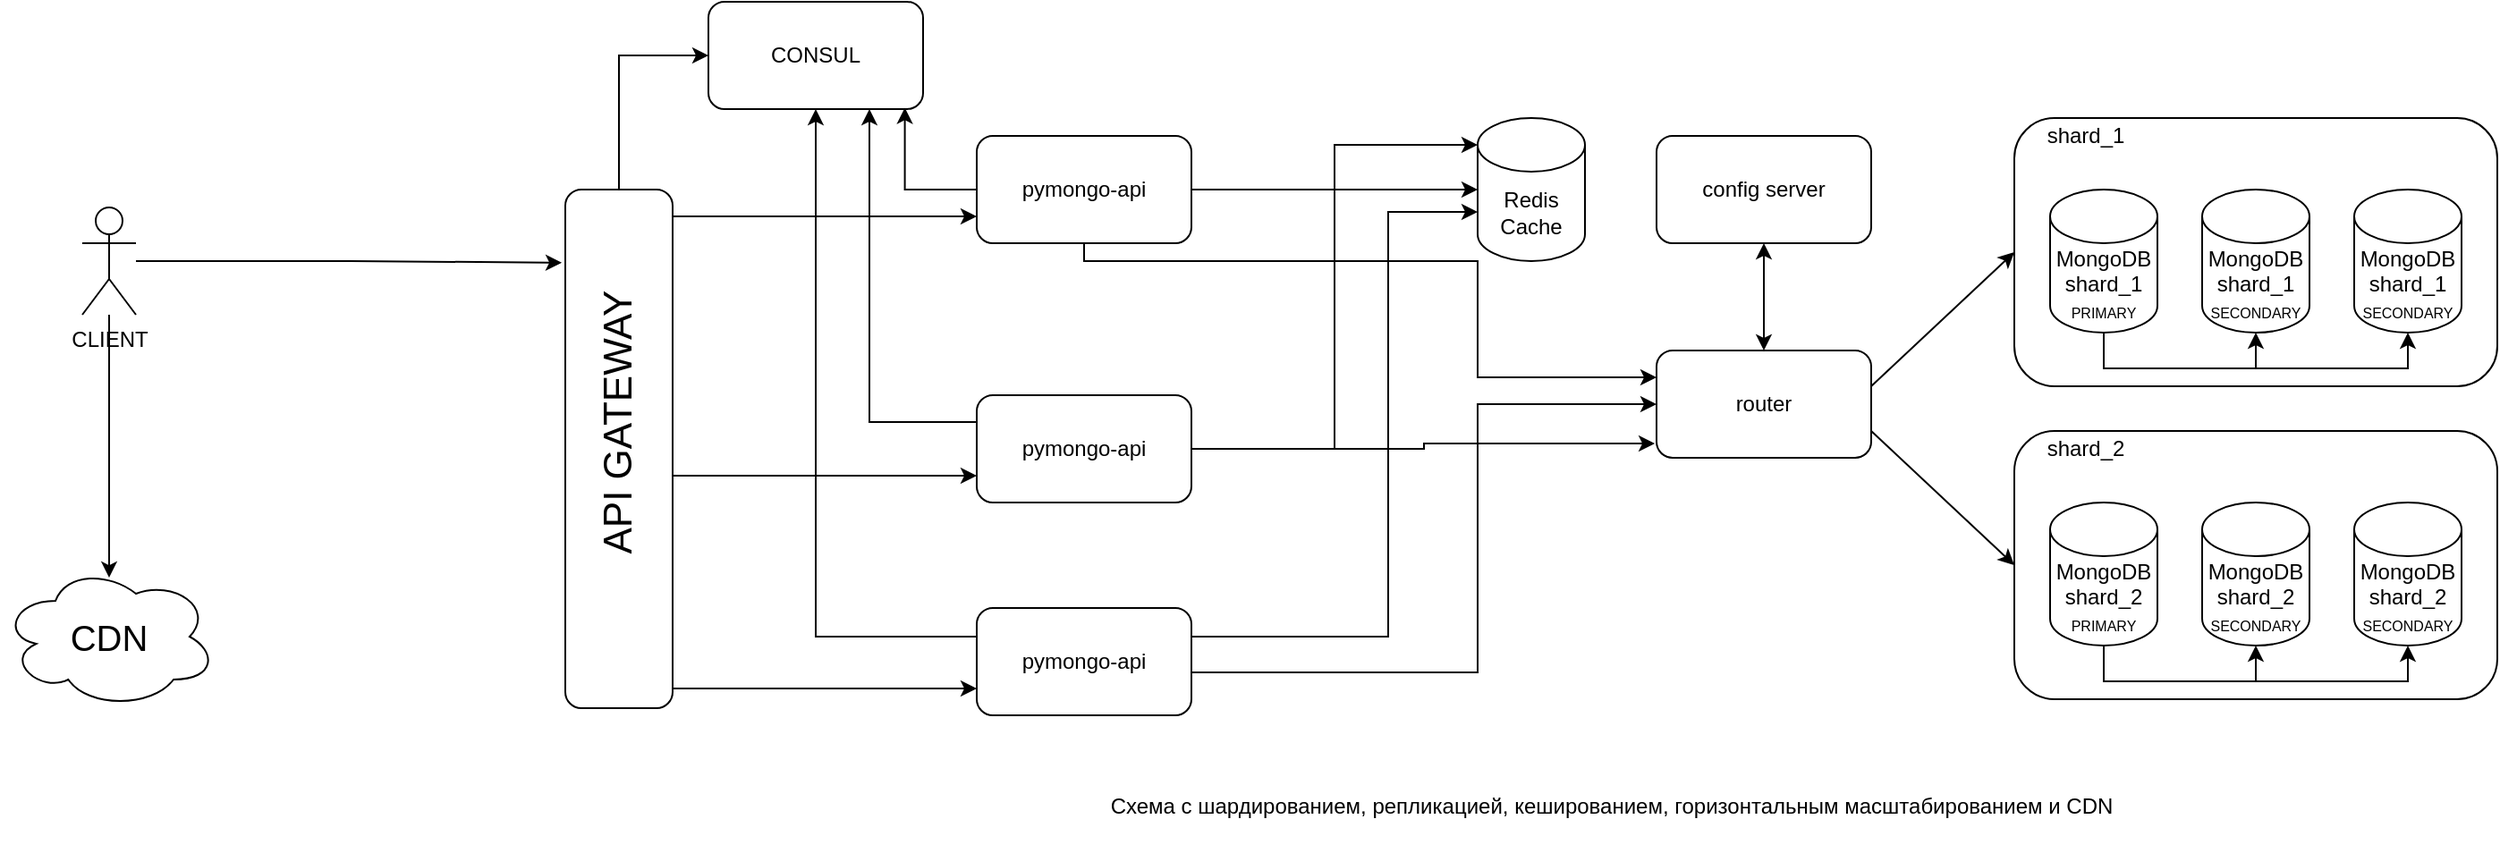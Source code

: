 <mxfile version="25.0.2">
  <diagram name="Page-1" id="-H_mtQnk-PTXWXPvYvuk">
    <mxGraphModel dx="2074" dy="1214" grid="1" gridSize="10" guides="1" tooltips="1" connect="1" arrows="1" fold="1" page="1" pageScale="1" pageWidth="1169" pageHeight="827" math="0" shadow="0">
      <root>
        <mxCell id="0" />
        <mxCell id="1" parent="0" />
        <mxCell id="AoqwYZYNCvobjgKJvIQU-14" value="" style="rounded=1;whiteSpace=wrap;html=1;align=left;" parent="1" vertex="1">
          <mxGeometry x="1160" y="115" width="270" height="150" as="geometry" />
        </mxCell>
        <mxCell id="zA23MoTUsTF4_91t8viU-2" value="MongoDB&lt;div&gt;shard_1&lt;/div&gt;&lt;div&gt;&lt;font style=&quot;font-size: 8px;&quot;&gt;PRIMARY&lt;/font&gt;&lt;/div&gt;" style="shape=cylinder3;whiteSpace=wrap;html=1;boundedLbl=1;backgroundOutline=1;size=15;" parent="1" vertex="1">
          <mxGeometry x="1180" y="155" width="60" height="80" as="geometry" />
        </mxCell>
        <mxCell id="AoqwYZYNCvobjgKJvIQU-33" style="edgeStyle=orthogonalEdgeStyle;rounded=0;orthogonalLoop=1;jettySize=auto;html=1;entryX=0;entryY=0.5;entryDx=0;entryDy=0;" parent="1" source="zA23MoTUsTF4_91t8viU-3" target="AoqwYZYNCvobjgKJvIQU-3" edge="1">
          <mxGeometry relative="1" as="geometry">
            <Array as="points">
              <mxPoint x="860" y="425" />
              <mxPoint x="860" y="275" />
            </Array>
          </mxGeometry>
        </mxCell>
        <mxCell id="msX5Z3yjqydViCx9kQ3d-14" style="edgeStyle=orthogonalEdgeStyle;rounded=0;orthogonalLoop=1;jettySize=auto;html=1;entryX=0.5;entryY=1;entryDx=0;entryDy=0;" parent="1" source="zA23MoTUsTF4_91t8viU-3" target="msX5Z3yjqydViCx9kQ3d-9" edge="1">
          <mxGeometry relative="1" as="geometry">
            <Array as="points">
              <mxPoint x="490" y="405" />
            </Array>
          </mxGeometry>
        </mxCell>
        <mxCell id="zA23MoTUsTF4_91t8viU-3" value="pymongo-api" style="rounded=1;whiteSpace=wrap;html=1;" parent="1" vertex="1">
          <mxGeometry x="580" y="389" width="120" height="60" as="geometry" />
        </mxCell>
        <mxCell id="AoqwYZYNCvobjgKJvIQU-3" value="router" style="rounded=1;whiteSpace=wrap;html=1;" parent="1" vertex="1">
          <mxGeometry x="960" y="245" width="120" height="60" as="geometry" />
        </mxCell>
        <mxCell id="AoqwYZYNCvobjgKJvIQU-4" value="config server" style="rounded=1;whiteSpace=wrap;html=1;" parent="1" vertex="1">
          <mxGeometry x="960" y="125" width="120" height="60" as="geometry" />
        </mxCell>
        <mxCell id="AoqwYZYNCvobjgKJvIQU-11" value="" style="endArrow=classic;startArrow=classic;html=1;rounded=0;exitX=0.5;exitY=0;exitDx=0;exitDy=0;" parent="1" source="AoqwYZYNCvobjgKJvIQU-3" edge="1">
          <mxGeometry width="50" height="50" relative="1" as="geometry">
            <mxPoint x="990" y="435" as="sourcePoint" />
            <mxPoint x="1020" y="185" as="targetPoint" />
          </mxGeometry>
        </mxCell>
        <mxCell id="AoqwYZYNCvobjgKJvIQU-13" value="Схема с шардированием, репликацией, кешированием, горизонтальным масштабированием и CDN" style="text;html=1;align=center;verticalAlign=middle;whiteSpace=wrap;rounded=0;" parent="1" vertex="1">
          <mxGeometry x="640" y="475" width="590" height="50" as="geometry" />
        </mxCell>
        <mxCell id="AoqwYZYNCvobjgKJvIQU-15" value="MongoDB&lt;div&gt;shard_1&lt;/div&gt;&lt;div&gt;&lt;font style=&quot;font-size: 8px;&quot;&gt;SECONDARY&lt;/font&gt;&lt;/div&gt;" style="shape=cylinder3;whiteSpace=wrap;html=1;boundedLbl=1;backgroundOutline=1;size=15;" parent="1" vertex="1">
          <mxGeometry x="1265" y="155" width="60" height="80" as="geometry" />
        </mxCell>
        <mxCell id="AoqwYZYNCvobjgKJvIQU-17" value="MongoDB&lt;div&gt;shard_1&lt;/div&gt;&lt;div&gt;&lt;font style=&quot;font-size: 8px;&quot;&gt;SECONDARY&lt;/font&gt;&lt;/div&gt;" style="shape=cylinder3;whiteSpace=wrap;html=1;boundedLbl=1;backgroundOutline=1;size=15;" parent="1" vertex="1">
          <mxGeometry x="1350" y="155" width="60" height="80" as="geometry" />
        </mxCell>
        <mxCell id="AoqwYZYNCvobjgKJvIQU-18" value="shard_1" style="text;html=1;align=center;verticalAlign=middle;whiteSpace=wrap;rounded=0;" parent="1" vertex="1">
          <mxGeometry x="1170" y="110" width="60" height="30" as="geometry" />
        </mxCell>
        <mxCell id="AoqwYZYNCvobjgKJvIQU-19" value="" style="endArrow=classic;html=1;rounded=0;exitX=0.5;exitY=1;exitDx=0;exitDy=0;exitPerimeter=0;entryX=0.5;entryY=1;entryDx=0;entryDy=0;entryPerimeter=0;" parent="1" source="zA23MoTUsTF4_91t8viU-2" target="AoqwYZYNCvobjgKJvIQU-17" edge="1">
          <mxGeometry width="50" height="50" relative="1" as="geometry">
            <mxPoint x="1260" y="325" as="sourcePoint" />
            <mxPoint x="1310" y="275" as="targetPoint" />
            <Array as="points">
              <mxPoint x="1210" y="255" />
              <mxPoint x="1380" y="255" />
            </Array>
          </mxGeometry>
        </mxCell>
        <mxCell id="AoqwYZYNCvobjgKJvIQU-20" value="" style="endArrow=classic;html=1;rounded=0;entryX=0.5;entryY=1;entryDx=0;entryDy=0;entryPerimeter=0;" parent="1" target="AoqwYZYNCvobjgKJvIQU-15" edge="1">
          <mxGeometry width="50" height="50" relative="1" as="geometry">
            <mxPoint x="1295" y="255" as="sourcePoint" />
            <mxPoint x="1390" y="295" as="targetPoint" />
          </mxGeometry>
        </mxCell>
        <mxCell id="AoqwYZYNCvobjgKJvIQU-21" value="" style="rounded=1;whiteSpace=wrap;html=1;align=left;" parent="1" vertex="1">
          <mxGeometry x="1160" y="290" width="270" height="150" as="geometry" />
        </mxCell>
        <mxCell id="AoqwYZYNCvobjgKJvIQU-22" value="MongoDB&lt;div&gt;shard_2&lt;/div&gt;&lt;div&gt;&lt;font style=&quot;font-size: 8px;&quot;&gt;PRIMARY&lt;/font&gt;&lt;/div&gt;" style="shape=cylinder3;whiteSpace=wrap;html=1;boundedLbl=1;backgroundOutline=1;size=15;" parent="1" vertex="1">
          <mxGeometry x="1180" y="330" width="60" height="80" as="geometry" />
        </mxCell>
        <mxCell id="AoqwYZYNCvobjgKJvIQU-23" value="MongoDB&lt;div&gt;shard_2&lt;/div&gt;&lt;div&gt;&lt;font style=&quot;font-size: 8px;&quot;&gt;SECONDARY&lt;/font&gt;&lt;/div&gt;" style="shape=cylinder3;whiteSpace=wrap;html=1;boundedLbl=1;backgroundOutline=1;size=15;" parent="1" vertex="1">
          <mxGeometry x="1265" y="330" width="60" height="80" as="geometry" />
        </mxCell>
        <mxCell id="AoqwYZYNCvobjgKJvIQU-24" value="MongoDB&lt;div&gt;shard_2&lt;/div&gt;&lt;div&gt;&lt;font style=&quot;font-size: 8px;&quot;&gt;SECONDARY&lt;/font&gt;&lt;/div&gt;" style="shape=cylinder3;whiteSpace=wrap;html=1;boundedLbl=1;backgroundOutline=1;size=15;" parent="1" vertex="1">
          <mxGeometry x="1350" y="330" width="60" height="80" as="geometry" />
        </mxCell>
        <mxCell id="AoqwYZYNCvobjgKJvIQU-25" value="shard_2" style="text;html=1;align=center;verticalAlign=middle;whiteSpace=wrap;rounded=0;" parent="1" vertex="1">
          <mxGeometry x="1170" y="285" width="60" height="30" as="geometry" />
        </mxCell>
        <mxCell id="AoqwYZYNCvobjgKJvIQU-26" value="" style="endArrow=classic;html=1;rounded=0;exitX=0.5;exitY=1;exitDx=0;exitDy=0;exitPerimeter=0;entryX=0.5;entryY=1;entryDx=0;entryDy=0;entryPerimeter=0;" parent="1" source="AoqwYZYNCvobjgKJvIQU-22" target="AoqwYZYNCvobjgKJvIQU-24" edge="1">
          <mxGeometry width="50" height="50" relative="1" as="geometry">
            <mxPoint x="1260" y="500" as="sourcePoint" />
            <mxPoint x="1310" y="450" as="targetPoint" />
            <Array as="points">
              <mxPoint x="1210" y="430" />
              <mxPoint x="1380" y="430" />
            </Array>
          </mxGeometry>
        </mxCell>
        <mxCell id="AoqwYZYNCvobjgKJvIQU-27" value="" style="endArrow=classic;html=1;rounded=0;entryX=0.5;entryY=1;entryDx=0;entryDy=0;entryPerimeter=0;" parent="1" target="AoqwYZYNCvobjgKJvIQU-23" edge="1">
          <mxGeometry width="50" height="50" relative="1" as="geometry">
            <mxPoint x="1295" y="430" as="sourcePoint" />
            <mxPoint x="1390" y="470" as="targetPoint" />
          </mxGeometry>
        </mxCell>
        <mxCell id="AoqwYZYNCvobjgKJvIQU-29" value="" style="endArrow=classic;html=1;rounded=0;entryX=0;entryY=0.5;entryDx=0;entryDy=0;" parent="1" target="AoqwYZYNCvobjgKJvIQU-14" edge="1">
          <mxGeometry width="50" height="50" relative="1" as="geometry">
            <mxPoint x="1080" y="265" as="sourcePoint" />
            <mxPoint x="1130" y="215" as="targetPoint" />
          </mxGeometry>
        </mxCell>
        <mxCell id="AoqwYZYNCvobjgKJvIQU-30" value="" style="endArrow=classic;html=1;rounded=0;exitX=1;exitY=0.75;exitDx=0;exitDy=0;entryX=0;entryY=0.5;entryDx=0;entryDy=0;" parent="1" source="AoqwYZYNCvobjgKJvIQU-3" target="AoqwYZYNCvobjgKJvIQU-21" edge="1">
          <mxGeometry width="50" height="50" relative="1" as="geometry">
            <mxPoint x="1070" y="415" as="sourcePoint" />
            <mxPoint x="1120" y="365" as="targetPoint" />
          </mxGeometry>
        </mxCell>
        <mxCell id="AoqwYZYNCvobjgKJvIQU-31" value="Redis&lt;div&gt;Cache&lt;/div&gt;" style="shape=cylinder3;whiteSpace=wrap;html=1;boundedLbl=1;backgroundOutline=1;size=15;" parent="1" vertex="1">
          <mxGeometry x="860" y="115" width="60" height="80" as="geometry" />
        </mxCell>
        <mxCell id="AoqwYZYNCvobjgKJvIQU-32" style="edgeStyle=orthogonalEdgeStyle;rounded=0;orthogonalLoop=1;jettySize=auto;html=1;entryX=0;entryY=0;entryDx=0;entryDy=52.5;entryPerimeter=0;" parent="1" source="zA23MoTUsTF4_91t8viU-3" target="AoqwYZYNCvobjgKJvIQU-31" edge="1">
          <mxGeometry relative="1" as="geometry">
            <Array as="points">
              <mxPoint x="810" y="405" />
              <mxPoint x="810" y="168" />
            </Array>
          </mxGeometry>
        </mxCell>
        <mxCell id="msX5Z3yjqydViCx9kQ3d-13" style="edgeStyle=orthogonalEdgeStyle;rounded=0;orthogonalLoop=1;jettySize=auto;html=1;entryX=0.75;entryY=1;entryDx=0;entryDy=0;" parent="1" source="msX5Z3yjqydViCx9kQ3d-1" target="msX5Z3yjqydViCx9kQ3d-9" edge="1">
          <mxGeometry relative="1" as="geometry">
            <Array as="points">
              <mxPoint x="520" y="285" />
            </Array>
          </mxGeometry>
        </mxCell>
        <mxCell id="msX5Z3yjqydViCx9kQ3d-1" value="pymongo-api" style="rounded=1;whiteSpace=wrap;html=1;" parent="1" vertex="1">
          <mxGeometry x="580" y="270" width="120" height="60" as="geometry" />
        </mxCell>
        <mxCell id="msX5Z3yjqydViCx9kQ3d-4" style="edgeStyle=orthogonalEdgeStyle;rounded=0;orthogonalLoop=1;jettySize=auto;html=1;entryX=0;entryY=0.25;entryDx=0;entryDy=0;" parent="1" source="msX5Z3yjqydViCx9kQ3d-2" target="AoqwYZYNCvobjgKJvIQU-3" edge="1">
          <mxGeometry relative="1" as="geometry">
            <Array as="points">
              <mxPoint x="860" y="195" />
              <mxPoint x="860" y="260" />
            </Array>
          </mxGeometry>
        </mxCell>
        <mxCell id="msX5Z3yjqydViCx9kQ3d-2" value="pymongo-api" style="rounded=1;whiteSpace=wrap;html=1;" parent="1" vertex="1">
          <mxGeometry x="580" y="125" width="120" height="60" as="geometry" />
        </mxCell>
        <mxCell id="msX5Z3yjqydViCx9kQ3d-3" style="edgeStyle=orthogonalEdgeStyle;rounded=0;orthogonalLoop=1;jettySize=auto;html=1;entryX=-0.008;entryY=0.867;entryDx=0;entryDy=0;entryPerimeter=0;" parent="1" source="msX5Z3yjqydViCx9kQ3d-1" target="AoqwYZYNCvobjgKJvIQU-3" edge="1">
          <mxGeometry relative="1" as="geometry" />
        </mxCell>
        <mxCell id="msX5Z3yjqydViCx9kQ3d-5" style="edgeStyle=orthogonalEdgeStyle;rounded=0;orthogonalLoop=1;jettySize=auto;html=1;entryX=0;entryY=0.5;entryDx=0;entryDy=0;entryPerimeter=0;" parent="1" source="msX5Z3yjqydViCx9kQ3d-1" target="AoqwYZYNCvobjgKJvIQU-31" edge="1">
          <mxGeometry relative="1" as="geometry" />
        </mxCell>
        <mxCell id="msX5Z3yjqydViCx9kQ3d-6" style="edgeStyle=orthogonalEdgeStyle;rounded=0;orthogonalLoop=1;jettySize=auto;html=1;entryX=0;entryY=0;entryDx=0;entryDy=15;entryPerimeter=0;" parent="1" source="msX5Z3yjqydViCx9kQ3d-2" target="AoqwYZYNCvobjgKJvIQU-31" edge="1">
          <mxGeometry relative="1" as="geometry" />
        </mxCell>
        <mxCell id="msX5Z3yjqydViCx9kQ3d-11" style="edgeStyle=orthogonalEdgeStyle;rounded=0;orthogonalLoop=1;jettySize=auto;html=1;entryX=0;entryY=0.5;entryDx=0;entryDy=0;" parent="1" source="msX5Z3yjqydViCx9kQ3d-7" target="msX5Z3yjqydViCx9kQ3d-9" edge="1">
          <mxGeometry relative="1" as="geometry">
            <Array as="points">
              <mxPoint x="380" y="80" />
            </Array>
          </mxGeometry>
        </mxCell>
        <mxCell id="msX5Z3yjqydViCx9kQ3d-15" style="edgeStyle=orthogonalEdgeStyle;rounded=0;orthogonalLoop=1;jettySize=auto;html=1;entryX=0;entryY=0.75;entryDx=0;entryDy=0;" parent="1" source="msX5Z3yjqydViCx9kQ3d-7" target="msX5Z3yjqydViCx9kQ3d-2" edge="1">
          <mxGeometry relative="1" as="geometry">
            <Array as="points">
              <mxPoint x="440" y="170" />
              <mxPoint x="440" y="170" />
            </Array>
          </mxGeometry>
        </mxCell>
        <mxCell id="msX5Z3yjqydViCx9kQ3d-17" style="edgeStyle=orthogonalEdgeStyle;rounded=0;orthogonalLoop=1;jettySize=auto;html=1;entryX=0;entryY=0.75;entryDx=0;entryDy=0;" parent="1" source="msX5Z3yjqydViCx9kQ3d-7" target="zA23MoTUsTF4_91t8viU-3" edge="1">
          <mxGeometry relative="1" as="geometry">
            <Array as="points">
              <mxPoint x="450" y="434" />
              <mxPoint x="450" y="434" />
            </Array>
          </mxGeometry>
        </mxCell>
        <mxCell id="msX5Z3yjqydViCx9kQ3d-18" style="edgeStyle=orthogonalEdgeStyle;rounded=0;orthogonalLoop=1;jettySize=auto;html=1;entryX=0;entryY=0.75;entryDx=0;entryDy=0;" parent="1" source="msX5Z3yjqydViCx9kQ3d-7" target="msX5Z3yjqydViCx9kQ3d-1" edge="1">
          <mxGeometry relative="1" as="geometry">
            <Array as="points">
              <mxPoint x="450" y="315" />
              <mxPoint x="450" y="315" />
            </Array>
          </mxGeometry>
        </mxCell>
        <mxCell id="msX5Z3yjqydViCx9kQ3d-7" value="" style="rounded=1;whiteSpace=wrap;html=1;" parent="1" vertex="1">
          <mxGeometry x="350" y="155" width="60" height="290" as="geometry" />
        </mxCell>
        <mxCell id="msX5Z3yjqydViCx9kQ3d-8" value="&lt;font style=&quot;font-size: 22px;&quot;&gt;API GATEWAY&lt;/font&gt;" style="text;html=1;align=center;verticalAlign=middle;whiteSpace=wrap;rounded=0;rotation=-90;" parent="1" vertex="1">
          <mxGeometry x="300" y="270" width="160" height="30" as="geometry" />
        </mxCell>
        <mxCell id="msX5Z3yjqydViCx9kQ3d-9" value="CONSUL" style="rounded=1;whiteSpace=wrap;html=1;" parent="1" vertex="1">
          <mxGeometry x="430" y="50" width="120" height="60" as="geometry" />
        </mxCell>
        <mxCell id="msX5Z3yjqydViCx9kQ3d-12" style="edgeStyle=orthogonalEdgeStyle;rounded=0;orthogonalLoop=1;jettySize=auto;html=1;entryX=0.915;entryY=0.987;entryDx=0;entryDy=0;entryPerimeter=0;" parent="1" source="msX5Z3yjqydViCx9kQ3d-2" target="msX5Z3yjqydViCx9kQ3d-9" edge="1">
          <mxGeometry relative="1" as="geometry" />
        </mxCell>
        <mxCell id="g5yjGA9Dze9JsNwa7vFZ-1" value="CLIENT" style="shape=umlActor;verticalLabelPosition=bottom;verticalAlign=top;html=1;outlineConnect=0;" vertex="1" parent="1">
          <mxGeometry x="80" y="165" width="30" height="60" as="geometry" />
        </mxCell>
        <mxCell id="g5yjGA9Dze9JsNwa7vFZ-3" style="edgeStyle=orthogonalEdgeStyle;rounded=0;orthogonalLoop=1;jettySize=auto;html=1;entryX=-0.033;entryY=0.141;entryDx=0;entryDy=0;entryPerimeter=0;" edge="1" parent="1" source="g5yjGA9Dze9JsNwa7vFZ-1" target="msX5Z3yjqydViCx9kQ3d-7">
          <mxGeometry relative="1" as="geometry" />
        </mxCell>
        <mxCell id="g5yjGA9Dze9JsNwa7vFZ-5" value="&lt;font style=&quot;font-size: 20px;&quot;&gt;CDN&lt;/font&gt;" style="ellipse;shape=cloud;whiteSpace=wrap;html=1;" vertex="1" parent="1">
          <mxGeometry x="35" y="365" width="120" height="80" as="geometry" />
        </mxCell>
        <mxCell id="g5yjGA9Dze9JsNwa7vFZ-6" style="edgeStyle=orthogonalEdgeStyle;rounded=0;orthogonalLoop=1;jettySize=auto;html=1;entryX=0.5;entryY=0.088;entryDx=0;entryDy=0;entryPerimeter=0;" edge="1" parent="1" source="g5yjGA9Dze9JsNwa7vFZ-1" target="g5yjGA9Dze9JsNwa7vFZ-5">
          <mxGeometry relative="1" as="geometry" />
        </mxCell>
      </root>
    </mxGraphModel>
  </diagram>
</mxfile>

